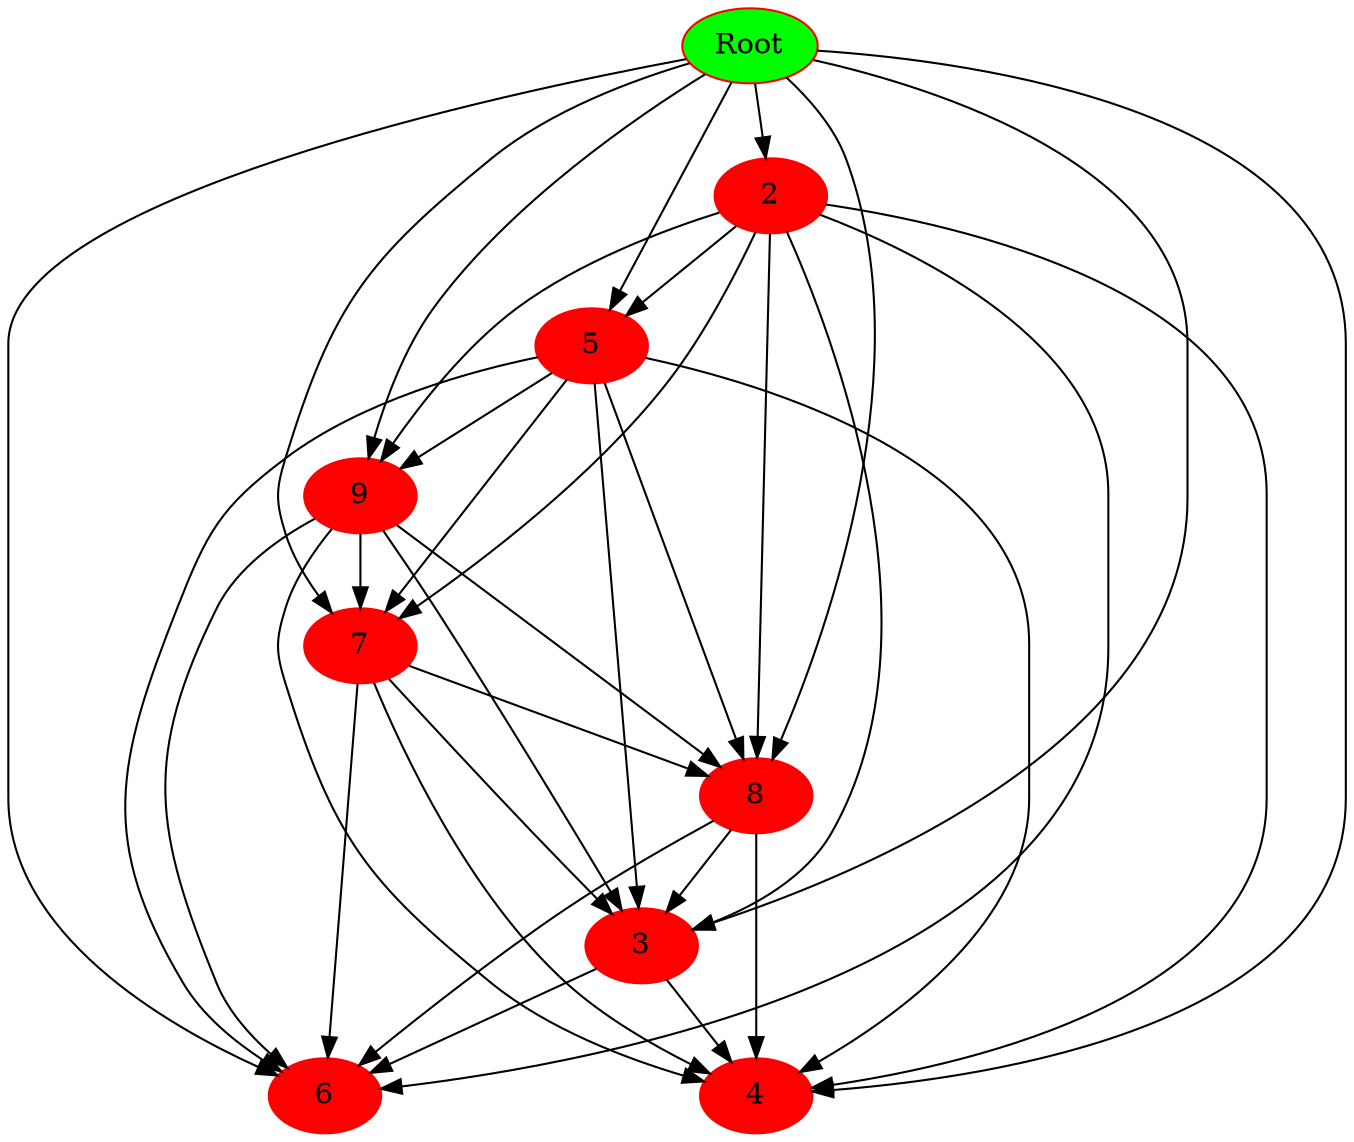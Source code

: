 digraph Dump {
node[color=red,fontsize=14, style=filled]
"0x55ed78e9de20" [label = "Root" fillcolor=green]
"0x55ed78e9de20" -> "0x55ed78e9df20"
"0x55ed78e9de20" -> "0x55ed78e9dff0"
"0x55ed78e9de20" -> "0x55ed78e9e0a0"
"0x55ed78e9de20" -> "0x55ed78e9e130"
"0x55ed78e9de20" -> "0x55ed78e9e1e0"
"0x55ed78e9de20" -> "0x55ed78e9e290"
"0x55ed78e9de20" -> "0x55ed78e9e340"
"0x55ed78e9de20" -> "0x55ed78e9e3f0"
"0x55ed78e9df20" [label = "4" ]
"0x55ed78e9dff0" [label = "8" ]
"0x55ed78e9dff0" -> "0x55ed78e9df20"
"0x55ed78e9dff0" -> "0x55ed78e9e0a0"
"0x55ed78e9dff0" -> "0x55ed78e9e290"
"0x55ed78e9e0a0" [label = "6" ]
"0x55ed78e9e130" [label = "9" ]
"0x55ed78e9e130" -> "0x55ed78e9df20"
"0x55ed78e9e130" -> "0x55ed78e9dff0"
"0x55ed78e9e130" -> "0x55ed78e9e0a0"
"0x55ed78e9e130" -> "0x55ed78e9e1e0"
"0x55ed78e9e130" -> "0x55ed78e9e290"
"0x55ed78e9e1e0" [label = "7" ]
"0x55ed78e9e1e0" -> "0x55ed78e9df20"
"0x55ed78e9e1e0" -> "0x55ed78e9dff0"
"0x55ed78e9e1e0" -> "0x55ed78e9e0a0"
"0x55ed78e9e1e0" -> "0x55ed78e9e290"
"0x55ed78e9e290" [label = "3" ]
"0x55ed78e9e290" -> "0x55ed78e9df20"
"0x55ed78e9e290" -> "0x55ed78e9e0a0"
"0x55ed78e9e340" [label = "5" ]
"0x55ed78e9e340" -> "0x55ed78e9df20"
"0x55ed78e9e340" -> "0x55ed78e9dff0"
"0x55ed78e9e340" -> "0x55ed78e9e0a0"
"0x55ed78e9e340" -> "0x55ed78e9e130"
"0x55ed78e9e340" -> "0x55ed78e9e1e0"
"0x55ed78e9e340" -> "0x55ed78e9e290"
"0x55ed78e9e3f0" [label = "2" ]
"0x55ed78e9e3f0" -> "0x55ed78e9df20"
"0x55ed78e9e3f0" -> "0x55ed78e9dff0"
"0x55ed78e9e3f0" -> "0x55ed78e9e0a0"
"0x55ed78e9e3f0" -> "0x55ed78e9e130"
"0x55ed78e9e3f0" -> "0x55ed78e9e1e0"
"0x55ed78e9e3f0" -> "0x55ed78e9e290"
"0x55ed78e9e3f0" -> "0x55ed78e9e340"
}
